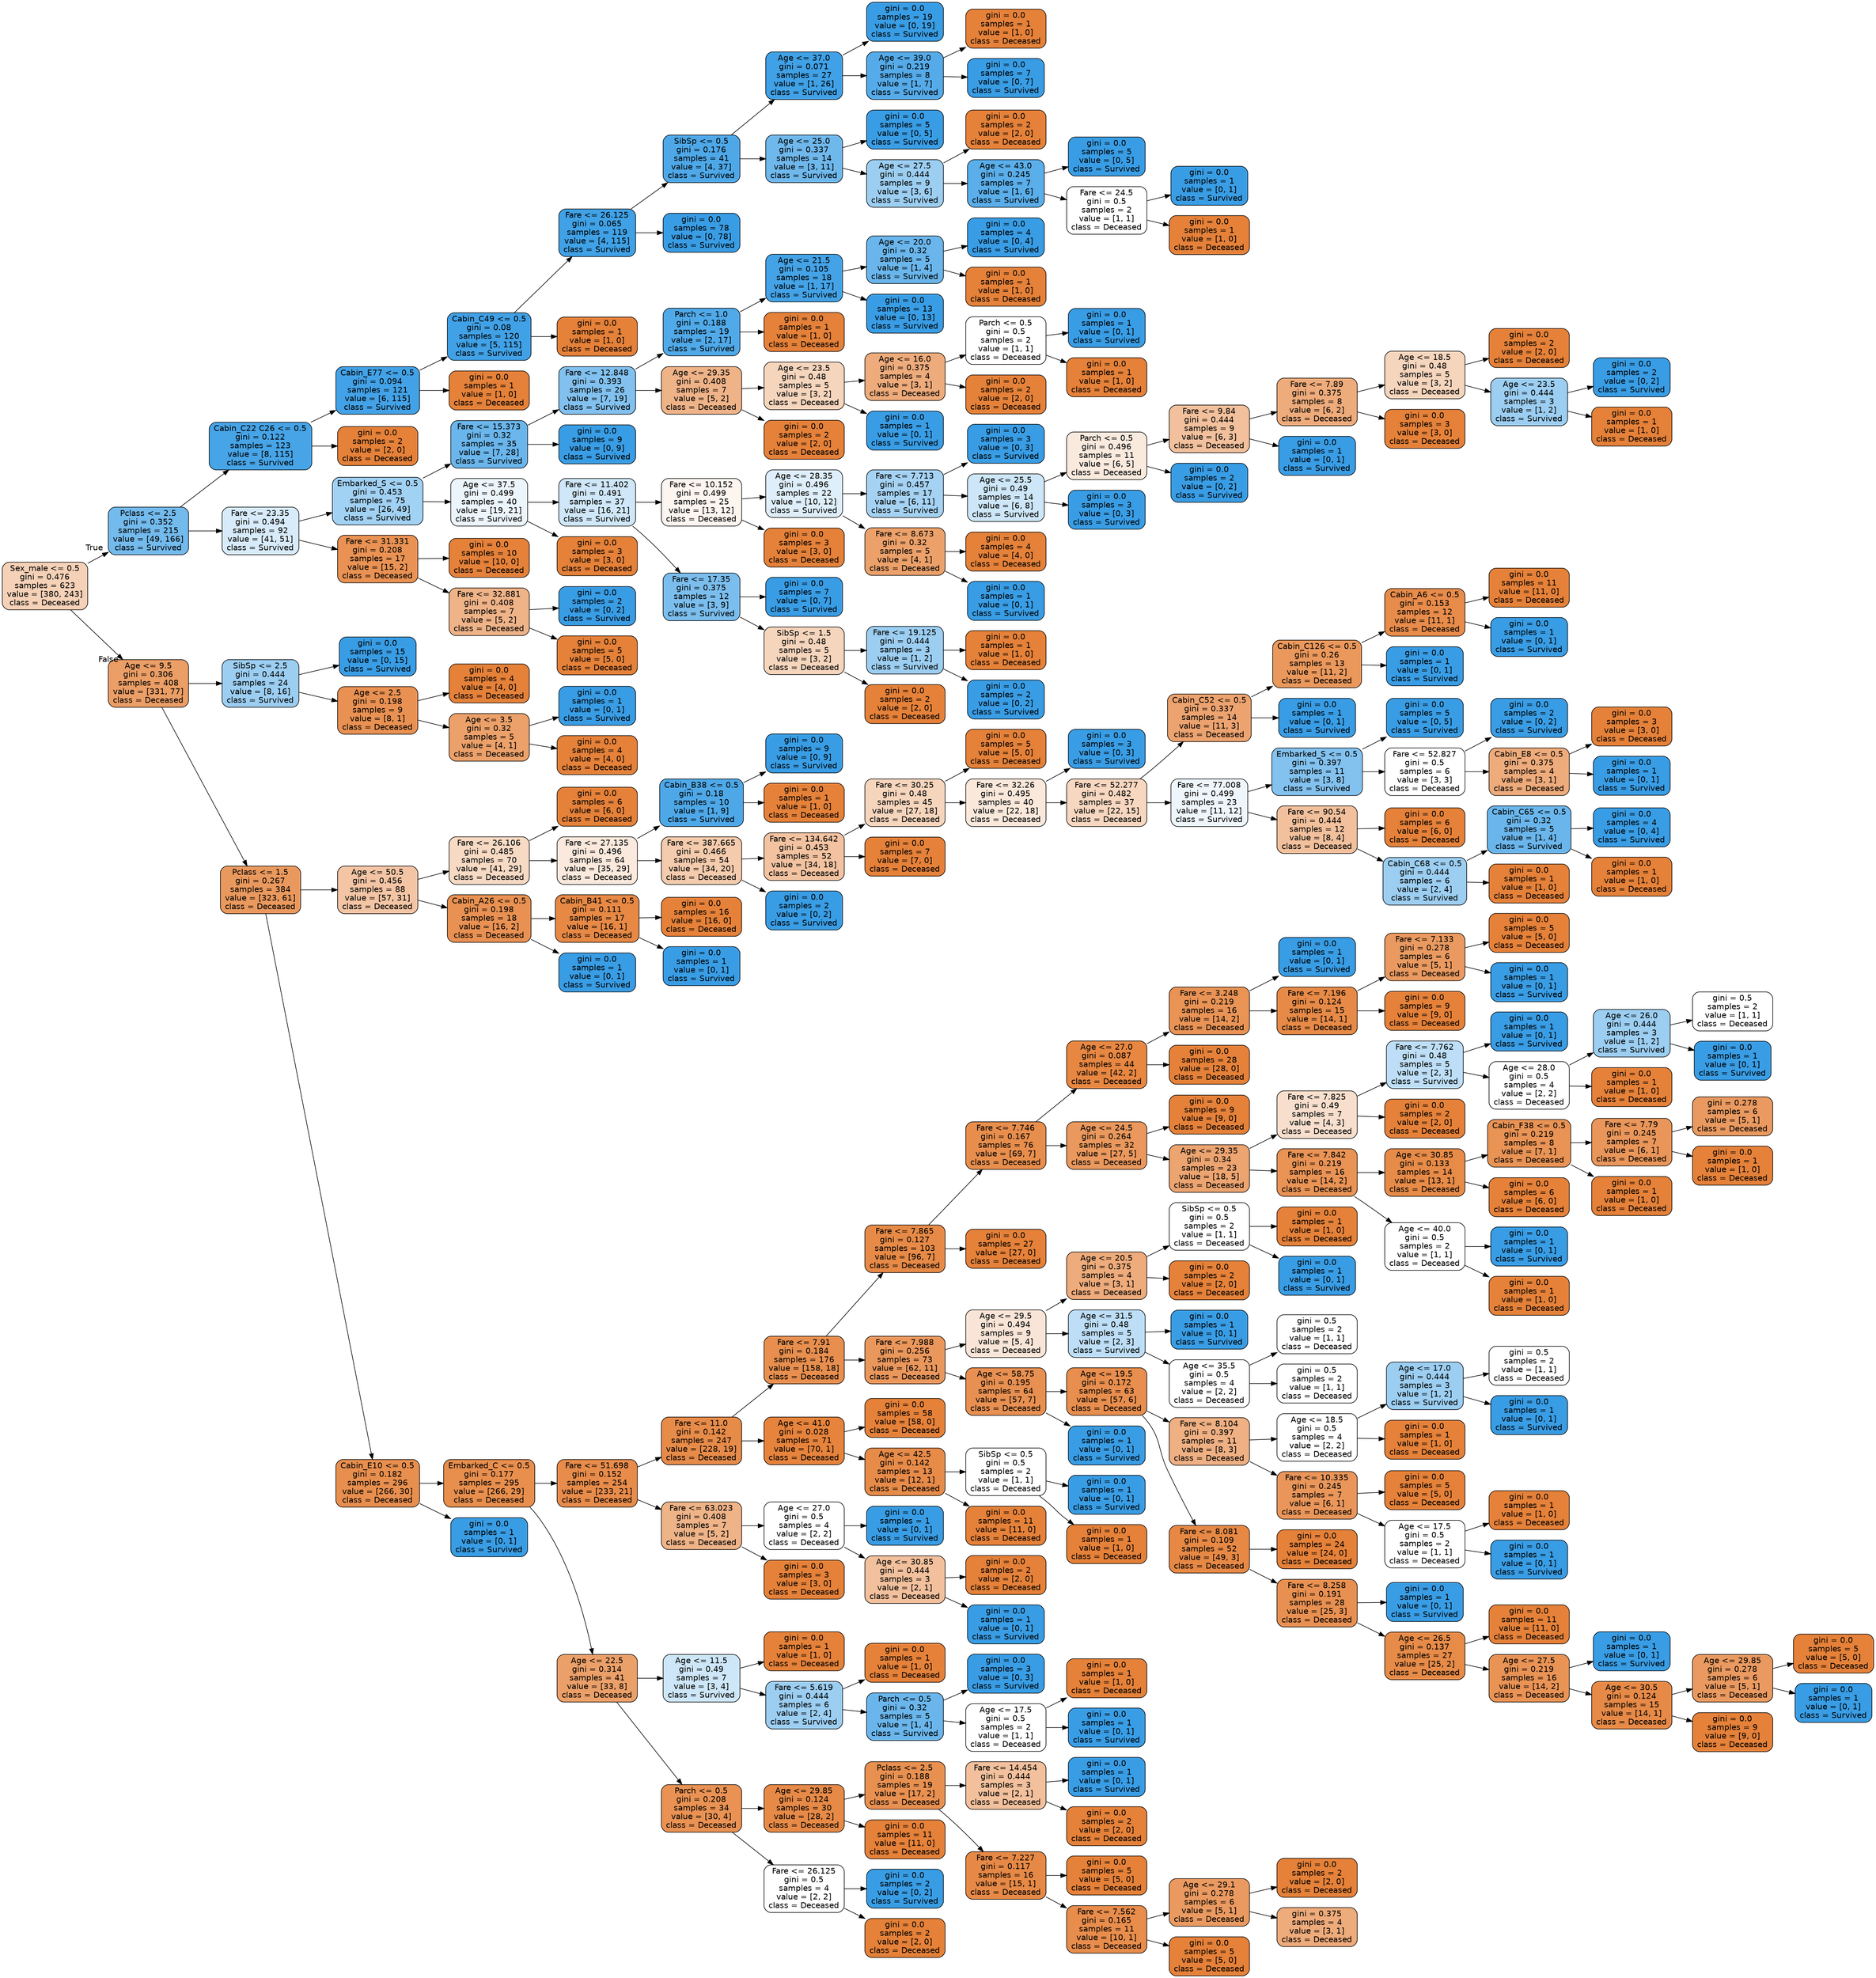 digraph Tree {
node [shape=box, style="filled, rounded", color="black", fontname=helvetica] ;
edge [fontname=helvetica] ;
rankdir=LR ;
0 [label="Sex_male <= 0.5\ngini = 0.476\nsamples = 623\nvalue = [380, 243]\nclass = Deceased", fillcolor="#e581395c"] ;
1 [label="Pclass <= 2.5\ngini = 0.352\nsamples = 215\nvalue = [49, 166]\nclass = Survived", fillcolor="#399de5b4"] ;
0 -> 1 [labeldistance=2.5, labelangle=-45, headlabel="True"] ;
2 [label="Cabin_C22 C26 <= 0.5\ngini = 0.122\nsamples = 123\nvalue = [8, 115]\nclass = Survived", fillcolor="#399de5ed"] ;
1 -> 2 ;
3 [label="Cabin_E77 <= 0.5\ngini = 0.094\nsamples = 121\nvalue = [6, 115]\nclass = Survived", fillcolor="#399de5f2"] ;
2 -> 3 ;
4 [label="Cabin_C49 <= 0.5\ngini = 0.08\nsamples = 120\nvalue = [5, 115]\nclass = Survived", fillcolor="#399de5f4"] ;
3 -> 4 ;
5 [label="Fare <= 26.125\ngini = 0.065\nsamples = 119\nvalue = [4, 115]\nclass = Survived", fillcolor="#399de5f6"] ;
4 -> 5 ;
6 [label="SibSp <= 0.5\ngini = 0.176\nsamples = 41\nvalue = [4, 37]\nclass = Survived", fillcolor="#399de5e3"] ;
5 -> 6 ;
7 [label="Age <= 37.0\ngini = 0.071\nsamples = 27\nvalue = [1, 26]\nclass = Survived", fillcolor="#399de5f5"] ;
6 -> 7 ;
8 [label="gini = 0.0\nsamples = 19\nvalue = [0, 19]\nclass = Survived", fillcolor="#399de5ff"] ;
7 -> 8 ;
9 [label="Age <= 39.0\ngini = 0.219\nsamples = 8\nvalue = [1, 7]\nclass = Survived", fillcolor="#399de5db"] ;
7 -> 9 ;
10 [label="gini = 0.0\nsamples = 1\nvalue = [1, 0]\nclass = Deceased", fillcolor="#e58139ff"] ;
9 -> 10 ;
11 [label="gini = 0.0\nsamples = 7\nvalue = [0, 7]\nclass = Survived", fillcolor="#399de5ff"] ;
9 -> 11 ;
12 [label="Age <= 25.0\ngini = 0.337\nsamples = 14\nvalue = [3, 11]\nclass = Survived", fillcolor="#399de5b9"] ;
6 -> 12 ;
13 [label="gini = 0.0\nsamples = 5\nvalue = [0, 5]\nclass = Survived", fillcolor="#399de5ff"] ;
12 -> 13 ;
14 [label="Age <= 27.5\ngini = 0.444\nsamples = 9\nvalue = [3, 6]\nclass = Survived", fillcolor="#399de57f"] ;
12 -> 14 ;
15 [label="gini = 0.0\nsamples = 2\nvalue = [2, 0]\nclass = Deceased", fillcolor="#e58139ff"] ;
14 -> 15 ;
16 [label="Age <= 43.0\ngini = 0.245\nsamples = 7\nvalue = [1, 6]\nclass = Survived", fillcolor="#399de5d4"] ;
14 -> 16 ;
17 [label="gini = 0.0\nsamples = 5\nvalue = [0, 5]\nclass = Survived", fillcolor="#399de5ff"] ;
16 -> 17 ;
18 [label="Fare <= 24.5\ngini = 0.5\nsamples = 2\nvalue = [1, 1]\nclass = Deceased", fillcolor="#e5813900"] ;
16 -> 18 ;
19 [label="gini = 0.0\nsamples = 1\nvalue = [0, 1]\nclass = Survived", fillcolor="#399de5ff"] ;
18 -> 19 ;
20 [label="gini = 0.0\nsamples = 1\nvalue = [1, 0]\nclass = Deceased", fillcolor="#e58139ff"] ;
18 -> 20 ;
21 [label="gini = 0.0\nsamples = 78\nvalue = [0, 78]\nclass = Survived", fillcolor="#399de5ff"] ;
5 -> 21 ;
22 [label="gini = 0.0\nsamples = 1\nvalue = [1, 0]\nclass = Deceased", fillcolor="#e58139ff"] ;
4 -> 22 ;
23 [label="gini = 0.0\nsamples = 1\nvalue = [1, 0]\nclass = Deceased", fillcolor="#e58139ff"] ;
3 -> 23 ;
24 [label="gini = 0.0\nsamples = 2\nvalue = [2, 0]\nclass = Deceased", fillcolor="#e58139ff"] ;
2 -> 24 ;
25 [label="Fare <= 23.35\ngini = 0.494\nsamples = 92\nvalue = [41, 51]\nclass = Survived", fillcolor="#399de532"] ;
1 -> 25 ;
26 [label="Embarked_S <= 0.5\ngini = 0.453\nsamples = 75\nvalue = [26, 49]\nclass = Survived", fillcolor="#399de578"] ;
25 -> 26 ;
27 [label="Fare <= 15.373\ngini = 0.32\nsamples = 35\nvalue = [7, 28]\nclass = Survived", fillcolor="#399de5bf"] ;
26 -> 27 ;
28 [label="Fare <= 12.848\ngini = 0.393\nsamples = 26\nvalue = [7, 19]\nclass = Survived", fillcolor="#399de5a1"] ;
27 -> 28 ;
29 [label="Parch <= 1.0\ngini = 0.188\nsamples = 19\nvalue = [2, 17]\nclass = Survived", fillcolor="#399de5e1"] ;
28 -> 29 ;
30 [label="Age <= 21.5\ngini = 0.105\nsamples = 18\nvalue = [1, 17]\nclass = Survived", fillcolor="#399de5f0"] ;
29 -> 30 ;
31 [label="Age <= 20.0\ngini = 0.32\nsamples = 5\nvalue = [1, 4]\nclass = Survived", fillcolor="#399de5bf"] ;
30 -> 31 ;
32 [label="gini = 0.0\nsamples = 4\nvalue = [0, 4]\nclass = Survived", fillcolor="#399de5ff"] ;
31 -> 32 ;
33 [label="gini = 0.0\nsamples = 1\nvalue = [1, 0]\nclass = Deceased", fillcolor="#e58139ff"] ;
31 -> 33 ;
34 [label="gini = 0.0\nsamples = 13\nvalue = [0, 13]\nclass = Survived", fillcolor="#399de5ff"] ;
30 -> 34 ;
35 [label="gini = 0.0\nsamples = 1\nvalue = [1, 0]\nclass = Deceased", fillcolor="#e58139ff"] ;
29 -> 35 ;
36 [label="Age <= 29.35\ngini = 0.408\nsamples = 7\nvalue = [5, 2]\nclass = Deceased", fillcolor="#e5813999"] ;
28 -> 36 ;
37 [label="Age <= 23.5\ngini = 0.48\nsamples = 5\nvalue = [3, 2]\nclass = Deceased", fillcolor="#e5813955"] ;
36 -> 37 ;
38 [label="Age <= 16.0\ngini = 0.375\nsamples = 4\nvalue = [3, 1]\nclass = Deceased", fillcolor="#e58139aa"] ;
37 -> 38 ;
39 [label="Parch <= 0.5\ngini = 0.5\nsamples = 2\nvalue = [1, 1]\nclass = Deceased", fillcolor="#e5813900"] ;
38 -> 39 ;
40 [label="gini = 0.0\nsamples = 1\nvalue = [0, 1]\nclass = Survived", fillcolor="#399de5ff"] ;
39 -> 40 ;
41 [label="gini = 0.0\nsamples = 1\nvalue = [1, 0]\nclass = Deceased", fillcolor="#e58139ff"] ;
39 -> 41 ;
42 [label="gini = 0.0\nsamples = 2\nvalue = [2, 0]\nclass = Deceased", fillcolor="#e58139ff"] ;
38 -> 42 ;
43 [label="gini = 0.0\nsamples = 1\nvalue = [0, 1]\nclass = Survived", fillcolor="#399de5ff"] ;
37 -> 43 ;
44 [label="gini = 0.0\nsamples = 2\nvalue = [2, 0]\nclass = Deceased", fillcolor="#e58139ff"] ;
36 -> 44 ;
45 [label="gini = 0.0\nsamples = 9\nvalue = [0, 9]\nclass = Survived", fillcolor="#399de5ff"] ;
27 -> 45 ;
46 [label="Age <= 37.5\ngini = 0.499\nsamples = 40\nvalue = [19, 21]\nclass = Survived", fillcolor="#399de518"] ;
26 -> 46 ;
47 [label="Fare <= 11.402\ngini = 0.491\nsamples = 37\nvalue = [16, 21]\nclass = Survived", fillcolor="#399de53d"] ;
46 -> 47 ;
48 [label="Fare <= 10.152\ngini = 0.499\nsamples = 25\nvalue = [13, 12]\nclass = Deceased", fillcolor="#e5813914"] ;
47 -> 48 ;
49 [label="Age <= 28.35\ngini = 0.496\nsamples = 22\nvalue = [10, 12]\nclass = Survived", fillcolor="#399de52a"] ;
48 -> 49 ;
50 [label="Fare <= 7.713\ngini = 0.457\nsamples = 17\nvalue = [6, 11]\nclass = Survived", fillcolor="#399de574"] ;
49 -> 50 ;
51 [label="gini = 0.0\nsamples = 3\nvalue = [0, 3]\nclass = Survived", fillcolor="#399de5ff"] ;
50 -> 51 ;
52 [label="Age <= 25.5\ngini = 0.49\nsamples = 14\nvalue = [6, 8]\nclass = Survived", fillcolor="#399de540"] ;
50 -> 52 ;
53 [label="Parch <= 0.5\ngini = 0.496\nsamples = 11\nvalue = [6, 5]\nclass = Deceased", fillcolor="#e581392a"] ;
52 -> 53 ;
54 [label="Fare <= 9.84\ngini = 0.444\nsamples = 9\nvalue = [6, 3]\nclass = Deceased", fillcolor="#e581397f"] ;
53 -> 54 ;
55 [label="Fare <= 7.89\ngini = 0.375\nsamples = 8\nvalue = [6, 2]\nclass = Deceased", fillcolor="#e58139aa"] ;
54 -> 55 ;
56 [label="Age <= 18.5\ngini = 0.48\nsamples = 5\nvalue = [3, 2]\nclass = Deceased", fillcolor="#e5813955"] ;
55 -> 56 ;
57 [label="gini = 0.0\nsamples = 2\nvalue = [2, 0]\nclass = Deceased", fillcolor="#e58139ff"] ;
56 -> 57 ;
58 [label="Age <= 23.5\ngini = 0.444\nsamples = 3\nvalue = [1, 2]\nclass = Survived", fillcolor="#399de57f"] ;
56 -> 58 ;
59 [label="gini = 0.0\nsamples = 2\nvalue = [0, 2]\nclass = Survived", fillcolor="#399de5ff"] ;
58 -> 59 ;
60 [label="gini = 0.0\nsamples = 1\nvalue = [1, 0]\nclass = Deceased", fillcolor="#e58139ff"] ;
58 -> 60 ;
61 [label="gini = 0.0\nsamples = 3\nvalue = [3, 0]\nclass = Deceased", fillcolor="#e58139ff"] ;
55 -> 61 ;
62 [label="gini = 0.0\nsamples = 1\nvalue = [0, 1]\nclass = Survived", fillcolor="#399de5ff"] ;
54 -> 62 ;
63 [label="gini = 0.0\nsamples = 2\nvalue = [0, 2]\nclass = Survived", fillcolor="#399de5ff"] ;
53 -> 63 ;
64 [label="gini = 0.0\nsamples = 3\nvalue = [0, 3]\nclass = Survived", fillcolor="#399de5ff"] ;
52 -> 64 ;
65 [label="Fare <= 8.673\ngini = 0.32\nsamples = 5\nvalue = [4, 1]\nclass = Deceased", fillcolor="#e58139bf"] ;
49 -> 65 ;
66 [label="gini = 0.0\nsamples = 4\nvalue = [4, 0]\nclass = Deceased", fillcolor="#e58139ff"] ;
65 -> 66 ;
67 [label="gini = 0.0\nsamples = 1\nvalue = [0, 1]\nclass = Survived", fillcolor="#399de5ff"] ;
65 -> 67 ;
68 [label="gini = 0.0\nsamples = 3\nvalue = [3, 0]\nclass = Deceased", fillcolor="#e58139ff"] ;
48 -> 68 ;
69 [label="Fare <= 17.35\ngini = 0.375\nsamples = 12\nvalue = [3, 9]\nclass = Survived", fillcolor="#399de5aa"] ;
47 -> 69 ;
70 [label="gini = 0.0\nsamples = 7\nvalue = [0, 7]\nclass = Survived", fillcolor="#399de5ff"] ;
69 -> 70 ;
71 [label="SibSp <= 1.5\ngini = 0.48\nsamples = 5\nvalue = [3, 2]\nclass = Deceased", fillcolor="#e5813955"] ;
69 -> 71 ;
72 [label="Fare <= 19.125\ngini = 0.444\nsamples = 3\nvalue = [1, 2]\nclass = Survived", fillcolor="#399de57f"] ;
71 -> 72 ;
73 [label="gini = 0.0\nsamples = 1\nvalue = [1, 0]\nclass = Deceased", fillcolor="#e58139ff"] ;
72 -> 73 ;
74 [label="gini = 0.0\nsamples = 2\nvalue = [0, 2]\nclass = Survived", fillcolor="#399de5ff"] ;
72 -> 74 ;
75 [label="gini = 0.0\nsamples = 2\nvalue = [2, 0]\nclass = Deceased", fillcolor="#e58139ff"] ;
71 -> 75 ;
76 [label="gini = 0.0\nsamples = 3\nvalue = [3, 0]\nclass = Deceased", fillcolor="#e58139ff"] ;
46 -> 76 ;
77 [label="Fare <= 31.331\ngini = 0.208\nsamples = 17\nvalue = [15, 2]\nclass = Deceased", fillcolor="#e58139dd"] ;
25 -> 77 ;
78 [label="gini = 0.0\nsamples = 10\nvalue = [10, 0]\nclass = Deceased", fillcolor="#e58139ff"] ;
77 -> 78 ;
79 [label="Fare <= 32.881\ngini = 0.408\nsamples = 7\nvalue = [5, 2]\nclass = Deceased", fillcolor="#e5813999"] ;
77 -> 79 ;
80 [label="gini = 0.0\nsamples = 2\nvalue = [0, 2]\nclass = Survived", fillcolor="#399de5ff"] ;
79 -> 80 ;
81 [label="gini = 0.0\nsamples = 5\nvalue = [5, 0]\nclass = Deceased", fillcolor="#e58139ff"] ;
79 -> 81 ;
82 [label="Age <= 9.5\ngini = 0.306\nsamples = 408\nvalue = [331, 77]\nclass = Deceased", fillcolor="#e58139c4"] ;
0 -> 82 [labeldistance=2.5, labelangle=45, headlabel="False"] ;
83 [label="SibSp <= 2.5\ngini = 0.444\nsamples = 24\nvalue = [8, 16]\nclass = Survived", fillcolor="#399de57f"] ;
82 -> 83 ;
84 [label="gini = 0.0\nsamples = 15\nvalue = [0, 15]\nclass = Survived", fillcolor="#399de5ff"] ;
83 -> 84 ;
85 [label="Age <= 2.5\ngini = 0.198\nsamples = 9\nvalue = [8, 1]\nclass = Deceased", fillcolor="#e58139df"] ;
83 -> 85 ;
86 [label="gini = 0.0\nsamples = 4\nvalue = [4, 0]\nclass = Deceased", fillcolor="#e58139ff"] ;
85 -> 86 ;
87 [label="Age <= 3.5\ngini = 0.32\nsamples = 5\nvalue = [4, 1]\nclass = Deceased", fillcolor="#e58139bf"] ;
85 -> 87 ;
88 [label="gini = 0.0\nsamples = 1\nvalue = [0, 1]\nclass = Survived", fillcolor="#399de5ff"] ;
87 -> 88 ;
89 [label="gini = 0.0\nsamples = 4\nvalue = [4, 0]\nclass = Deceased", fillcolor="#e58139ff"] ;
87 -> 89 ;
90 [label="Pclass <= 1.5\ngini = 0.267\nsamples = 384\nvalue = [323, 61]\nclass = Deceased", fillcolor="#e58139cf"] ;
82 -> 90 ;
91 [label="Age <= 50.5\ngini = 0.456\nsamples = 88\nvalue = [57, 31]\nclass = Deceased", fillcolor="#e5813974"] ;
90 -> 91 ;
92 [label="Fare <= 26.106\ngini = 0.485\nsamples = 70\nvalue = [41, 29]\nclass = Deceased", fillcolor="#e581394b"] ;
91 -> 92 ;
93 [label="gini = 0.0\nsamples = 6\nvalue = [6, 0]\nclass = Deceased", fillcolor="#e58139ff"] ;
92 -> 93 ;
94 [label="Fare <= 27.135\ngini = 0.496\nsamples = 64\nvalue = [35, 29]\nclass = Deceased", fillcolor="#e581392c"] ;
92 -> 94 ;
95 [label="Cabin_B38 <= 0.5\ngini = 0.18\nsamples = 10\nvalue = [1, 9]\nclass = Survived", fillcolor="#399de5e3"] ;
94 -> 95 ;
96 [label="gini = 0.0\nsamples = 9\nvalue = [0, 9]\nclass = Survived", fillcolor="#399de5ff"] ;
95 -> 96 ;
97 [label="gini = 0.0\nsamples = 1\nvalue = [1, 0]\nclass = Deceased", fillcolor="#e58139ff"] ;
95 -> 97 ;
98 [label="Fare <= 387.665\ngini = 0.466\nsamples = 54\nvalue = [34, 20]\nclass = Deceased", fillcolor="#e5813969"] ;
94 -> 98 ;
99 [label="Fare <= 134.642\ngini = 0.453\nsamples = 52\nvalue = [34, 18]\nclass = Deceased", fillcolor="#e5813978"] ;
98 -> 99 ;
100 [label="Fare <= 30.25\ngini = 0.48\nsamples = 45\nvalue = [27, 18]\nclass = Deceased", fillcolor="#e5813955"] ;
99 -> 100 ;
101 [label="gini = 0.0\nsamples = 5\nvalue = [5, 0]\nclass = Deceased", fillcolor="#e58139ff"] ;
100 -> 101 ;
102 [label="Fare <= 32.26\ngini = 0.495\nsamples = 40\nvalue = [22, 18]\nclass = Deceased", fillcolor="#e581392e"] ;
100 -> 102 ;
103 [label="gini = 0.0\nsamples = 3\nvalue = [0, 3]\nclass = Survived", fillcolor="#399de5ff"] ;
102 -> 103 ;
104 [label="Fare <= 52.277\ngini = 0.482\nsamples = 37\nvalue = [22, 15]\nclass = Deceased", fillcolor="#e5813951"] ;
102 -> 104 ;
105 [label="Cabin_C52 <= 0.5\ngini = 0.337\nsamples = 14\nvalue = [11, 3]\nclass = Deceased", fillcolor="#e58139b9"] ;
104 -> 105 ;
106 [label="Cabin_C126 <= 0.5\ngini = 0.26\nsamples = 13\nvalue = [11, 2]\nclass = Deceased", fillcolor="#e58139d1"] ;
105 -> 106 ;
107 [label="Cabin_A6 <= 0.5\ngini = 0.153\nsamples = 12\nvalue = [11, 1]\nclass = Deceased", fillcolor="#e58139e8"] ;
106 -> 107 ;
108 [label="gini = 0.0\nsamples = 11\nvalue = [11, 0]\nclass = Deceased", fillcolor="#e58139ff"] ;
107 -> 108 ;
109 [label="gini = 0.0\nsamples = 1\nvalue = [0, 1]\nclass = Survived", fillcolor="#399de5ff"] ;
107 -> 109 ;
110 [label="gini = 0.0\nsamples = 1\nvalue = [0, 1]\nclass = Survived", fillcolor="#399de5ff"] ;
106 -> 110 ;
111 [label="gini = 0.0\nsamples = 1\nvalue = [0, 1]\nclass = Survived", fillcolor="#399de5ff"] ;
105 -> 111 ;
112 [label="Fare <= 77.008\ngini = 0.499\nsamples = 23\nvalue = [11, 12]\nclass = Survived", fillcolor="#399de515"] ;
104 -> 112 ;
113 [label="Embarked_S <= 0.5\ngini = 0.397\nsamples = 11\nvalue = [3, 8]\nclass = Survived", fillcolor="#399de59f"] ;
112 -> 113 ;
114 [label="gini = 0.0\nsamples = 5\nvalue = [0, 5]\nclass = Survived", fillcolor="#399de5ff"] ;
113 -> 114 ;
115 [label="Fare <= 52.827\ngini = 0.5\nsamples = 6\nvalue = [3, 3]\nclass = Deceased", fillcolor="#e5813900"] ;
113 -> 115 ;
116 [label="gini = 0.0\nsamples = 2\nvalue = [0, 2]\nclass = Survived", fillcolor="#399de5ff"] ;
115 -> 116 ;
117 [label="Cabin_E8 <= 0.5\ngini = 0.375\nsamples = 4\nvalue = [3, 1]\nclass = Deceased", fillcolor="#e58139aa"] ;
115 -> 117 ;
118 [label="gini = 0.0\nsamples = 3\nvalue = [3, 0]\nclass = Deceased", fillcolor="#e58139ff"] ;
117 -> 118 ;
119 [label="gini = 0.0\nsamples = 1\nvalue = [0, 1]\nclass = Survived", fillcolor="#399de5ff"] ;
117 -> 119 ;
120 [label="Fare <= 90.54\ngini = 0.444\nsamples = 12\nvalue = [8, 4]\nclass = Deceased", fillcolor="#e581397f"] ;
112 -> 120 ;
121 [label="gini = 0.0\nsamples = 6\nvalue = [6, 0]\nclass = Deceased", fillcolor="#e58139ff"] ;
120 -> 121 ;
122 [label="Cabin_C68 <= 0.5\ngini = 0.444\nsamples = 6\nvalue = [2, 4]\nclass = Survived", fillcolor="#399de57f"] ;
120 -> 122 ;
123 [label="Cabin_C65 <= 0.5\ngini = 0.32\nsamples = 5\nvalue = [1, 4]\nclass = Survived", fillcolor="#399de5bf"] ;
122 -> 123 ;
124 [label="gini = 0.0\nsamples = 4\nvalue = [0, 4]\nclass = Survived", fillcolor="#399de5ff"] ;
123 -> 124 ;
125 [label="gini = 0.0\nsamples = 1\nvalue = [1, 0]\nclass = Deceased", fillcolor="#e58139ff"] ;
123 -> 125 ;
126 [label="gini = 0.0\nsamples = 1\nvalue = [1, 0]\nclass = Deceased", fillcolor="#e58139ff"] ;
122 -> 126 ;
127 [label="gini = 0.0\nsamples = 7\nvalue = [7, 0]\nclass = Deceased", fillcolor="#e58139ff"] ;
99 -> 127 ;
128 [label="gini = 0.0\nsamples = 2\nvalue = [0, 2]\nclass = Survived", fillcolor="#399de5ff"] ;
98 -> 128 ;
129 [label="Cabin_A26 <= 0.5\ngini = 0.198\nsamples = 18\nvalue = [16, 2]\nclass = Deceased", fillcolor="#e58139df"] ;
91 -> 129 ;
130 [label="Cabin_B41 <= 0.5\ngini = 0.111\nsamples = 17\nvalue = [16, 1]\nclass = Deceased", fillcolor="#e58139ef"] ;
129 -> 130 ;
131 [label="gini = 0.0\nsamples = 16\nvalue = [16, 0]\nclass = Deceased", fillcolor="#e58139ff"] ;
130 -> 131 ;
132 [label="gini = 0.0\nsamples = 1\nvalue = [0, 1]\nclass = Survived", fillcolor="#399de5ff"] ;
130 -> 132 ;
133 [label="gini = 0.0\nsamples = 1\nvalue = [0, 1]\nclass = Survived", fillcolor="#399de5ff"] ;
129 -> 133 ;
134 [label="Cabin_E10 <= 0.5\ngini = 0.182\nsamples = 296\nvalue = [266, 30]\nclass = Deceased", fillcolor="#e58139e2"] ;
90 -> 134 ;
135 [label="Embarked_C <= 0.5\ngini = 0.177\nsamples = 295\nvalue = [266, 29]\nclass = Deceased", fillcolor="#e58139e3"] ;
134 -> 135 ;
136 [label="Fare <= 51.698\ngini = 0.152\nsamples = 254\nvalue = [233, 21]\nclass = Deceased", fillcolor="#e58139e8"] ;
135 -> 136 ;
137 [label="Fare <= 11.0\ngini = 0.142\nsamples = 247\nvalue = [228, 19]\nclass = Deceased", fillcolor="#e58139ea"] ;
136 -> 137 ;
138 [label="Fare <= 7.91\ngini = 0.184\nsamples = 176\nvalue = [158, 18]\nclass = Deceased", fillcolor="#e58139e2"] ;
137 -> 138 ;
139 [label="Fare <= 7.865\ngini = 0.127\nsamples = 103\nvalue = [96, 7]\nclass = Deceased", fillcolor="#e58139ec"] ;
138 -> 139 ;
140 [label="Fare <= 7.746\ngini = 0.167\nsamples = 76\nvalue = [69, 7]\nclass = Deceased", fillcolor="#e58139e5"] ;
139 -> 140 ;
141 [label="Age <= 27.0\ngini = 0.087\nsamples = 44\nvalue = [42, 2]\nclass = Deceased", fillcolor="#e58139f3"] ;
140 -> 141 ;
142 [label="Fare <= 3.248\ngini = 0.219\nsamples = 16\nvalue = [14, 2]\nclass = Deceased", fillcolor="#e58139db"] ;
141 -> 142 ;
143 [label="gini = 0.0\nsamples = 1\nvalue = [0, 1]\nclass = Survived", fillcolor="#399de5ff"] ;
142 -> 143 ;
144 [label="Fare <= 7.196\ngini = 0.124\nsamples = 15\nvalue = [14, 1]\nclass = Deceased", fillcolor="#e58139ed"] ;
142 -> 144 ;
145 [label="Fare <= 7.133\ngini = 0.278\nsamples = 6\nvalue = [5, 1]\nclass = Deceased", fillcolor="#e58139cc"] ;
144 -> 145 ;
146 [label="gini = 0.0\nsamples = 5\nvalue = [5, 0]\nclass = Deceased", fillcolor="#e58139ff"] ;
145 -> 146 ;
147 [label="gini = 0.0\nsamples = 1\nvalue = [0, 1]\nclass = Survived", fillcolor="#399de5ff"] ;
145 -> 147 ;
148 [label="gini = 0.0\nsamples = 9\nvalue = [9, 0]\nclass = Deceased", fillcolor="#e58139ff"] ;
144 -> 148 ;
149 [label="gini = 0.0\nsamples = 28\nvalue = [28, 0]\nclass = Deceased", fillcolor="#e58139ff"] ;
141 -> 149 ;
150 [label="Age <= 24.5\ngini = 0.264\nsamples = 32\nvalue = [27, 5]\nclass = Deceased", fillcolor="#e58139d0"] ;
140 -> 150 ;
151 [label="gini = 0.0\nsamples = 9\nvalue = [9, 0]\nclass = Deceased", fillcolor="#e58139ff"] ;
150 -> 151 ;
152 [label="Age <= 29.35\ngini = 0.34\nsamples = 23\nvalue = [18, 5]\nclass = Deceased", fillcolor="#e58139b8"] ;
150 -> 152 ;
153 [label="Fare <= 7.825\ngini = 0.49\nsamples = 7\nvalue = [4, 3]\nclass = Deceased", fillcolor="#e5813940"] ;
152 -> 153 ;
154 [label="Fare <= 7.762\ngini = 0.48\nsamples = 5\nvalue = [2, 3]\nclass = Survived", fillcolor="#399de555"] ;
153 -> 154 ;
155 [label="gini = 0.0\nsamples = 1\nvalue = [0, 1]\nclass = Survived", fillcolor="#399de5ff"] ;
154 -> 155 ;
156 [label="Age <= 28.0\ngini = 0.5\nsamples = 4\nvalue = [2, 2]\nclass = Deceased", fillcolor="#e5813900"] ;
154 -> 156 ;
157 [label="Age <= 26.0\ngini = 0.444\nsamples = 3\nvalue = [1, 2]\nclass = Survived", fillcolor="#399de57f"] ;
156 -> 157 ;
158 [label="gini = 0.5\nsamples = 2\nvalue = [1, 1]\nclass = Deceased", fillcolor="#e5813900"] ;
157 -> 158 ;
159 [label="gini = 0.0\nsamples = 1\nvalue = [0, 1]\nclass = Survived", fillcolor="#399de5ff"] ;
157 -> 159 ;
160 [label="gini = 0.0\nsamples = 1\nvalue = [1, 0]\nclass = Deceased", fillcolor="#e58139ff"] ;
156 -> 160 ;
161 [label="gini = 0.0\nsamples = 2\nvalue = [2, 0]\nclass = Deceased", fillcolor="#e58139ff"] ;
153 -> 161 ;
162 [label="Fare <= 7.842\ngini = 0.219\nsamples = 16\nvalue = [14, 2]\nclass = Deceased", fillcolor="#e58139db"] ;
152 -> 162 ;
163 [label="Age <= 30.85\ngini = 0.133\nsamples = 14\nvalue = [13, 1]\nclass = Deceased", fillcolor="#e58139eb"] ;
162 -> 163 ;
164 [label="Cabin_F38 <= 0.5\ngini = 0.219\nsamples = 8\nvalue = [7, 1]\nclass = Deceased", fillcolor="#e58139db"] ;
163 -> 164 ;
165 [label="Fare <= 7.79\ngini = 0.245\nsamples = 7\nvalue = [6, 1]\nclass = Deceased", fillcolor="#e58139d4"] ;
164 -> 165 ;
166 [label="gini = 0.278\nsamples = 6\nvalue = [5, 1]\nclass = Deceased", fillcolor="#e58139cc"] ;
165 -> 166 ;
167 [label="gini = 0.0\nsamples = 1\nvalue = [1, 0]\nclass = Deceased", fillcolor="#e58139ff"] ;
165 -> 167 ;
168 [label="gini = 0.0\nsamples = 1\nvalue = [1, 0]\nclass = Deceased", fillcolor="#e58139ff"] ;
164 -> 168 ;
169 [label="gini = 0.0\nsamples = 6\nvalue = [6, 0]\nclass = Deceased", fillcolor="#e58139ff"] ;
163 -> 169 ;
170 [label="Age <= 40.0\ngini = 0.5\nsamples = 2\nvalue = [1, 1]\nclass = Deceased", fillcolor="#e5813900"] ;
162 -> 170 ;
171 [label="gini = 0.0\nsamples = 1\nvalue = [0, 1]\nclass = Survived", fillcolor="#399de5ff"] ;
170 -> 171 ;
172 [label="gini = 0.0\nsamples = 1\nvalue = [1, 0]\nclass = Deceased", fillcolor="#e58139ff"] ;
170 -> 172 ;
173 [label="gini = 0.0\nsamples = 27\nvalue = [27, 0]\nclass = Deceased", fillcolor="#e58139ff"] ;
139 -> 173 ;
174 [label="Fare <= 7.988\ngini = 0.256\nsamples = 73\nvalue = [62, 11]\nclass = Deceased", fillcolor="#e58139d2"] ;
138 -> 174 ;
175 [label="Age <= 29.5\ngini = 0.494\nsamples = 9\nvalue = [5, 4]\nclass = Deceased", fillcolor="#e5813933"] ;
174 -> 175 ;
176 [label="Age <= 20.5\ngini = 0.375\nsamples = 4\nvalue = [3, 1]\nclass = Deceased", fillcolor="#e58139aa"] ;
175 -> 176 ;
177 [label="SibSp <= 0.5\ngini = 0.5\nsamples = 2\nvalue = [1, 1]\nclass = Deceased", fillcolor="#e5813900"] ;
176 -> 177 ;
178 [label="gini = 0.0\nsamples = 1\nvalue = [1, 0]\nclass = Deceased", fillcolor="#e58139ff"] ;
177 -> 178 ;
179 [label="gini = 0.0\nsamples = 1\nvalue = [0, 1]\nclass = Survived", fillcolor="#399de5ff"] ;
177 -> 179 ;
180 [label="gini = 0.0\nsamples = 2\nvalue = [2, 0]\nclass = Deceased", fillcolor="#e58139ff"] ;
176 -> 180 ;
181 [label="Age <= 31.5\ngini = 0.48\nsamples = 5\nvalue = [2, 3]\nclass = Survived", fillcolor="#399de555"] ;
175 -> 181 ;
182 [label="gini = 0.0\nsamples = 1\nvalue = [0, 1]\nclass = Survived", fillcolor="#399de5ff"] ;
181 -> 182 ;
183 [label="Age <= 35.5\ngini = 0.5\nsamples = 4\nvalue = [2, 2]\nclass = Deceased", fillcolor="#e5813900"] ;
181 -> 183 ;
184 [label="gini = 0.5\nsamples = 2\nvalue = [1, 1]\nclass = Deceased", fillcolor="#e5813900"] ;
183 -> 184 ;
185 [label="gini = 0.5\nsamples = 2\nvalue = [1, 1]\nclass = Deceased", fillcolor="#e5813900"] ;
183 -> 185 ;
186 [label="Age <= 58.75\ngini = 0.195\nsamples = 64\nvalue = [57, 7]\nclass = Deceased", fillcolor="#e58139e0"] ;
174 -> 186 ;
187 [label="Age <= 19.5\ngini = 0.172\nsamples = 63\nvalue = [57, 6]\nclass = Deceased", fillcolor="#e58139e4"] ;
186 -> 187 ;
188 [label="Fare <= 8.104\ngini = 0.397\nsamples = 11\nvalue = [8, 3]\nclass = Deceased", fillcolor="#e581399f"] ;
187 -> 188 ;
189 [label="Age <= 18.5\ngini = 0.5\nsamples = 4\nvalue = [2, 2]\nclass = Deceased", fillcolor="#e5813900"] ;
188 -> 189 ;
190 [label="Age <= 17.0\ngini = 0.444\nsamples = 3\nvalue = [1, 2]\nclass = Survived", fillcolor="#399de57f"] ;
189 -> 190 ;
191 [label="gini = 0.5\nsamples = 2\nvalue = [1, 1]\nclass = Deceased", fillcolor="#e5813900"] ;
190 -> 191 ;
192 [label="gini = 0.0\nsamples = 1\nvalue = [0, 1]\nclass = Survived", fillcolor="#399de5ff"] ;
190 -> 192 ;
193 [label="gini = 0.0\nsamples = 1\nvalue = [1, 0]\nclass = Deceased", fillcolor="#e58139ff"] ;
189 -> 193 ;
194 [label="Fare <= 10.335\ngini = 0.245\nsamples = 7\nvalue = [6, 1]\nclass = Deceased", fillcolor="#e58139d4"] ;
188 -> 194 ;
195 [label="gini = 0.0\nsamples = 5\nvalue = [5, 0]\nclass = Deceased", fillcolor="#e58139ff"] ;
194 -> 195 ;
196 [label="Age <= 17.5\ngini = 0.5\nsamples = 2\nvalue = [1, 1]\nclass = Deceased", fillcolor="#e5813900"] ;
194 -> 196 ;
197 [label="gini = 0.0\nsamples = 1\nvalue = [1, 0]\nclass = Deceased", fillcolor="#e58139ff"] ;
196 -> 197 ;
198 [label="gini = 0.0\nsamples = 1\nvalue = [0, 1]\nclass = Survived", fillcolor="#399de5ff"] ;
196 -> 198 ;
199 [label="Fare <= 8.081\ngini = 0.109\nsamples = 52\nvalue = [49, 3]\nclass = Deceased", fillcolor="#e58139ef"] ;
187 -> 199 ;
200 [label="gini = 0.0\nsamples = 24\nvalue = [24, 0]\nclass = Deceased", fillcolor="#e58139ff"] ;
199 -> 200 ;
201 [label="Fare <= 8.258\ngini = 0.191\nsamples = 28\nvalue = [25, 3]\nclass = Deceased", fillcolor="#e58139e0"] ;
199 -> 201 ;
202 [label="gini = 0.0\nsamples = 1\nvalue = [0, 1]\nclass = Survived", fillcolor="#399de5ff"] ;
201 -> 202 ;
203 [label="Age <= 26.5\ngini = 0.137\nsamples = 27\nvalue = [25, 2]\nclass = Deceased", fillcolor="#e58139eb"] ;
201 -> 203 ;
204 [label="gini = 0.0\nsamples = 11\nvalue = [11, 0]\nclass = Deceased", fillcolor="#e58139ff"] ;
203 -> 204 ;
205 [label="Age <= 27.5\ngini = 0.219\nsamples = 16\nvalue = [14, 2]\nclass = Deceased", fillcolor="#e58139db"] ;
203 -> 205 ;
206 [label="gini = 0.0\nsamples = 1\nvalue = [0, 1]\nclass = Survived", fillcolor="#399de5ff"] ;
205 -> 206 ;
207 [label="Age <= 30.5\ngini = 0.124\nsamples = 15\nvalue = [14, 1]\nclass = Deceased", fillcolor="#e58139ed"] ;
205 -> 207 ;
208 [label="Age <= 29.85\ngini = 0.278\nsamples = 6\nvalue = [5, 1]\nclass = Deceased", fillcolor="#e58139cc"] ;
207 -> 208 ;
209 [label="gini = 0.0\nsamples = 5\nvalue = [5, 0]\nclass = Deceased", fillcolor="#e58139ff"] ;
208 -> 209 ;
210 [label="gini = 0.0\nsamples = 1\nvalue = [0, 1]\nclass = Survived", fillcolor="#399de5ff"] ;
208 -> 210 ;
211 [label="gini = 0.0\nsamples = 9\nvalue = [9, 0]\nclass = Deceased", fillcolor="#e58139ff"] ;
207 -> 211 ;
212 [label="gini = 0.0\nsamples = 1\nvalue = [0, 1]\nclass = Survived", fillcolor="#399de5ff"] ;
186 -> 212 ;
213 [label="Age <= 41.0\ngini = 0.028\nsamples = 71\nvalue = [70, 1]\nclass = Deceased", fillcolor="#e58139fb"] ;
137 -> 213 ;
214 [label="gini = 0.0\nsamples = 58\nvalue = [58, 0]\nclass = Deceased", fillcolor="#e58139ff"] ;
213 -> 214 ;
215 [label="Age <= 42.5\ngini = 0.142\nsamples = 13\nvalue = [12, 1]\nclass = Deceased", fillcolor="#e58139ea"] ;
213 -> 215 ;
216 [label="SibSp <= 0.5\ngini = 0.5\nsamples = 2\nvalue = [1, 1]\nclass = Deceased", fillcolor="#e5813900"] ;
215 -> 216 ;
217 [label="gini = 0.0\nsamples = 1\nvalue = [0, 1]\nclass = Survived", fillcolor="#399de5ff"] ;
216 -> 217 ;
218 [label="gini = 0.0\nsamples = 1\nvalue = [1, 0]\nclass = Deceased", fillcolor="#e58139ff"] ;
216 -> 218 ;
219 [label="gini = 0.0\nsamples = 11\nvalue = [11, 0]\nclass = Deceased", fillcolor="#e58139ff"] ;
215 -> 219 ;
220 [label="Fare <= 63.023\ngini = 0.408\nsamples = 7\nvalue = [5, 2]\nclass = Deceased", fillcolor="#e5813999"] ;
136 -> 220 ;
221 [label="Age <= 27.0\ngini = 0.5\nsamples = 4\nvalue = [2, 2]\nclass = Deceased", fillcolor="#e5813900"] ;
220 -> 221 ;
222 [label="gini = 0.0\nsamples = 1\nvalue = [0, 1]\nclass = Survived", fillcolor="#399de5ff"] ;
221 -> 222 ;
223 [label="Age <= 30.85\ngini = 0.444\nsamples = 3\nvalue = [2, 1]\nclass = Deceased", fillcolor="#e581397f"] ;
221 -> 223 ;
224 [label="gini = 0.0\nsamples = 2\nvalue = [2, 0]\nclass = Deceased", fillcolor="#e58139ff"] ;
223 -> 224 ;
225 [label="gini = 0.0\nsamples = 1\nvalue = [0, 1]\nclass = Survived", fillcolor="#399de5ff"] ;
223 -> 225 ;
226 [label="gini = 0.0\nsamples = 3\nvalue = [3, 0]\nclass = Deceased", fillcolor="#e58139ff"] ;
220 -> 226 ;
227 [label="Age <= 22.5\ngini = 0.314\nsamples = 41\nvalue = [33, 8]\nclass = Deceased", fillcolor="#e58139c1"] ;
135 -> 227 ;
228 [label="Age <= 11.5\ngini = 0.49\nsamples = 7\nvalue = [3, 4]\nclass = Survived", fillcolor="#399de540"] ;
227 -> 228 ;
229 [label="gini = 0.0\nsamples = 1\nvalue = [1, 0]\nclass = Deceased", fillcolor="#e58139ff"] ;
228 -> 229 ;
230 [label="Fare <= 5.619\ngini = 0.444\nsamples = 6\nvalue = [2, 4]\nclass = Survived", fillcolor="#399de57f"] ;
228 -> 230 ;
231 [label="gini = 0.0\nsamples = 1\nvalue = [1, 0]\nclass = Deceased", fillcolor="#e58139ff"] ;
230 -> 231 ;
232 [label="Parch <= 0.5\ngini = 0.32\nsamples = 5\nvalue = [1, 4]\nclass = Survived", fillcolor="#399de5bf"] ;
230 -> 232 ;
233 [label="gini = 0.0\nsamples = 3\nvalue = [0, 3]\nclass = Survived", fillcolor="#399de5ff"] ;
232 -> 233 ;
234 [label="Age <= 17.5\ngini = 0.5\nsamples = 2\nvalue = [1, 1]\nclass = Deceased", fillcolor="#e5813900"] ;
232 -> 234 ;
235 [label="gini = 0.0\nsamples = 1\nvalue = [1, 0]\nclass = Deceased", fillcolor="#e58139ff"] ;
234 -> 235 ;
236 [label="gini = 0.0\nsamples = 1\nvalue = [0, 1]\nclass = Survived", fillcolor="#399de5ff"] ;
234 -> 236 ;
237 [label="Parch <= 0.5\ngini = 0.208\nsamples = 34\nvalue = [30, 4]\nclass = Deceased", fillcolor="#e58139dd"] ;
227 -> 237 ;
238 [label="Age <= 29.85\ngini = 0.124\nsamples = 30\nvalue = [28, 2]\nclass = Deceased", fillcolor="#e58139ed"] ;
237 -> 238 ;
239 [label="Pclass <= 2.5\ngini = 0.188\nsamples = 19\nvalue = [17, 2]\nclass = Deceased", fillcolor="#e58139e1"] ;
238 -> 239 ;
240 [label="Fare <= 14.454\ngini = 0.444\nsamples = 3\nvalue = [2, 1]\nclass = Deceased", fillcolor="#e581397f"] ;
239 -> 240 ;
241 [label="gini = 0.0\nsamples = 1\nvalue = [0, 1]\nclass = Survived", fillcolor="#399de5ff"] ;
240 -> 241 ;
242 [label="gini = 0.0\nsamples = 2\nvalue = [2, 0]\nclass = Deceased", fillcolor="#e58139ff"] ;
240 -> 242 ;
243 [label="Fare <= 7.227\ngini = 0.117\nsamples = 16\nvalue = [15, 1]\nclass = Deceased", fillcolor="#e58139ee"] ;
239 -> 243 ;
244 [label="gini = 0.0\nsamples = 5\nvalue = [5, 0]\nclass = Deceased", fillcolor="#e58139ff"] ;
243 -> 244 ;
245 [label="Fare <= 7.562\ngini = 0.165\nsamples = 11\nvalue = [10, 1]\nclass = Deceased", fillcolor="#e58139e6"] ;
243 -> 245 ;
246 [label="Age <= 29.1\ngini = 0.278\nsamples = 6\nvalue = [5, 1]\nclass = Deceased", fillcolor="#e58139cc"] ;
245 -> 246 ;
247 [label="gini = 0.0\nsamples = 2\nvalue = [2, 0]\nclass = Deceased", fillcolor="#e58139ff"] ;
246 -> 247 ;
248 [label="gini = 0.375\nsamples = 4\nvalue = [3, 1]\nclass = Deceased", fillcolor="#e58139aa"] ;
246 -> 248 ;
249 [label="gini = 0.0\nsamples = 5\nvalue = [5, 0]\nclass = Deceased", fillcolor="#e58139ff"] ;
245 -> 249 ;
250 [label="gini = 0.0\nsamples = 11\nvalue = [11, 0]\nclass = Deceased", fillcolor="#e58139ff"] ;
238 -> 250 ;
251 [label="Fare <= 26.125\ngini = 0.5\nsamples = 4\nvalue = [2, 2]\nclass = Deceased", fillcolor="#e5813900"] ;
237 -> 251 ;
252 [label="gini = 0.0\nsamples = 2\nvalue = [0, 2]\nclass = Survived", fillcolor="#399de5ff"] ;
251 -> 252 ;
253 [label="gini = 0.0\nsamples = 2\nvalue = [2, 0]\nclass = Deceased", fillcolor="#e58139ff"] ;
251 -> 253 ;
254 [label="gini = 0.0\nsamples = 1\nvalue = [0, 1]\nclass = Survived", fillcolor="#399de5ff"] ;
134 -> 254 ;
}